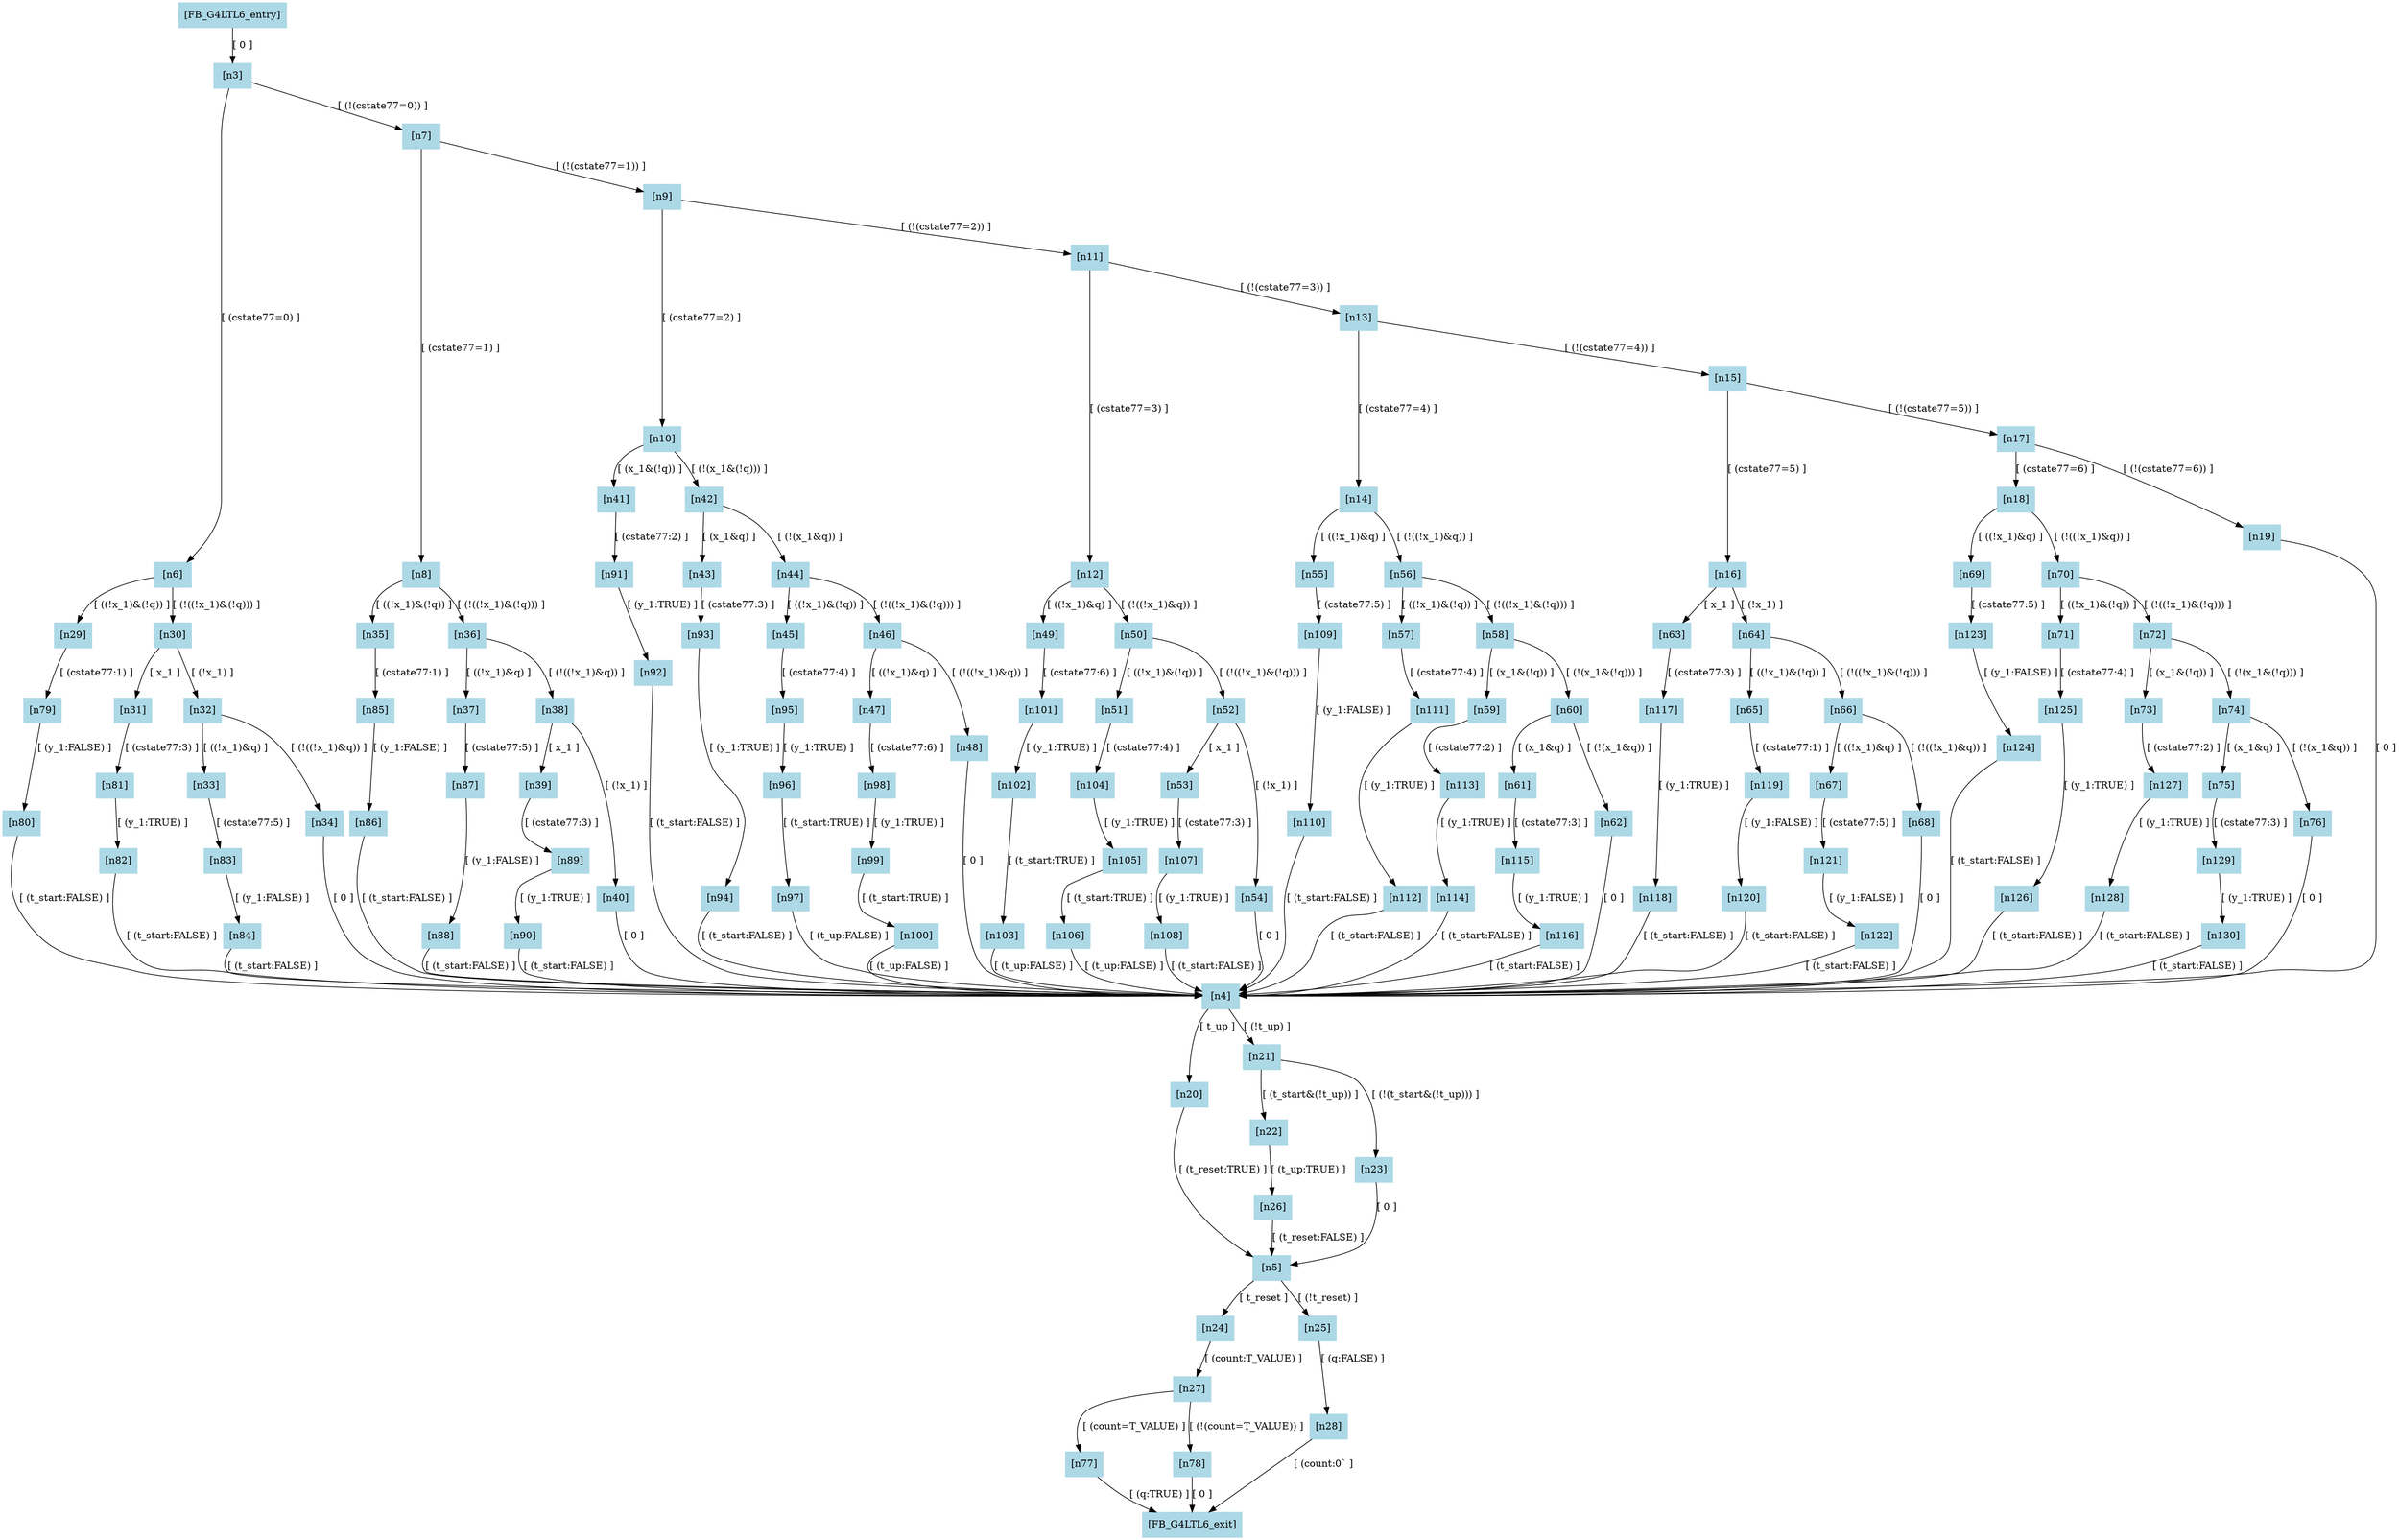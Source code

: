digraph "FB_G4LTL6" {
"[FB_G4LTL6_entry]" [label="[FB_G4LTL6_entry]", color=lightblue,style=filled,shape=box]
"[n3]" [label="[n3]", color=lightblue,style=filled,shape=box]
"[n4]" [label="[n4]", color=lightblue,style=filled,shape=box]
"[n5]" [label="[n5]", color=lightblue,style=filled,shape=box]
"[n6]" [label="[n6]", color=lightblue,style=filled,shape=box]
"[n7]" [label="[n7]", color=lightblue,style=filled,shape=box]
"[n8]" [label="[n8]", color=lightblue,style=filled,shape=box]
"[n9]" [label="[n9]", color=lightblue,style=filled,shape=box]
"[n10]" [label="[n10]", color=lightblue,style=filled,shape=box]
"[n11]" [label="[n11]", color=lightblue,style=filled,shape=box]
"[n12]" [label="[n12]", color=lightblue,style=filled,shape=box]
"[n13]" [label="[n13]", color=lightblue,style=filled,shape=box]
"[n14]" [label="[n14]", color=lightblue,style=filled,shape=box]
"[n15]" [label="[n15]", color=lightblue,style=filled,shape=box]
"[n16]" [label="[n16]", color=lightblue,style=filled,shape=box]
"[n17]" [label="[n17]", color=lightblue,style=filled,shape=box]
"[n18]" [label="[n18]", color=lightblue,style=filled,shape=box]
"[n19]" [label="[n19]", color=lightblue,style=filled,shape=box]
"[n20]" [label="[n20]", color=lightblue,style=filled,shape=box]
"[n21]" [label="[n21]", color=lightblue,style=filled,shape=box]
"[n22]" [label="[n22]", color=lightblue,style=filled,shape=box]
"[n23]" [label="[n23]", color=lightblue,style=filled,shape=box]
"[n24]" [label="[n24]", color=lightblue,style=filled,shape=box]
"[n25]" [label="[n25]", color=lightblue,style=filled,shape=box]
"[n26]" [label="[n26]", color=lightblue,style=filled,shape=box]
"[n27]" [label="[n27]", color=lightblue,style=filled,shape=box]
"[n28]" [label="[n28]", color=lightblue,style=filled,shape=box]
"[n29]" [label="[n29]", color=lightblue,style=filled,shape=box]
"[n30]" [label="[n30]", color=lightblue,style=filled,shape=box]
"[n31]" [label="[n31]", color=lightblue,style=filled,shape=box]
"[n32]" [label="[n32]", color=lightblue,style=filled,shape=box]
"[n33]" [label="[n33]", color=lightblue,style=filled,shape=box]
"[n34]" [label="[n34]", color=lightblue,style=filled,shape=box]
"[n35]" [label="[n35]", color=lightblue,style=filled,shape=box]
"[n36]" [label="[n36]", color=lightblue,style=filled,shape=box]
"[n37]" [label="[n37]", color=lightblue,style=filled,shape=box]
"[n38]" [label="[n38]", color=lightblue,style=filled,shape=box]
"[n39]" [label="[n39]", color=lightblue,style=filled,shape=box]
"[n40]" [label="[n40]", color=lightblue,style=filled,shape=box]
"[n41]" [label="[n41]", color=lightblue,style=filled,shape=box]
"[n42]" [label="[n42]", color=lightblue,style=filled,shape=box]
"[n43]" [label="[n43]", color=lightblue,style=filled,shape=box]
"[n44]" [label="[n44]", color=lightblue,style=filled,shape=box]
"[n45]" [label="[n45]", color=lightblue,style=filled,shape=box]
"[n46]" [label="[n46]", color=lightblue,style=filled,shape=box]
"[n47]" [label="[n47]", color=lightblue,style=filled,shape=box]
"[n48]" [label="[n48]", color=lightblue,style=filled,shape=box]
"[n49]" [label="[n49]", color=lightblue,style=filled,shape=box]
"[n50]" [label="[n50]", color=lightblue,style=filled,shape=box]
"[n51]" [label="[n51]", color=lightblue,style=filled,shape=box]
"[n52]" [label="[n52]", color=lightblue,style=filled,shape=box]
"[n53]" [label="[n53]", color=lightblue,style=filled,shape=box]
"[n54]" [label="[n54]", color=lightblue,style=filled,shape=box]
"[n55]" [label="[n55]", color=lightblue,style=filled,shape=box]
"[n56]" [label="[n56]", color=lightblue,style=filled,shape=box]
"[n57]" [label="[n57]", color=lightblue,style=filled,shape=box]
"[n58]" [label="[n58]", color=lightblue,style=filled,shape=box]
"[n59]" [label="[n59]", color=lightblue,style=filled,shape=box]
"[n60]" [label="[n60]", color=lightblue,style=filled,shape=box]
"[n61]" [label="[n61]", color=lightblue,style=filled,shape=box]
"[n62]" [label="[n62]", color=lightblue,style=filled,shape=box]
"[n63]" [label="[n63]", color=lightblue,style=filled,shape=box]
"[n64]" [label="[n64]", color=lightblue,style=filled,shape=box]
"[n65]" [label="[n65]", color=lightblue,style=filled,shape=box]
"[n66]" [label="[n66]", color=lightblue,style=filled,shape=box]
"[n67]" [label="[n67]", color=lightblue,style=filled,shape=box]
"[n68]" [label="[n68]", color=lightblue,style=filled,shape=box]
"[n69]" [label="[n69]", color=lightblue,style=filled,shape=box]
"[n70]" [label="[n70]", color=lightblue,style=filled,shape=box]
"[n71]" [label="[n71]", color=lightblue,style=filled,shape=box]
"[n72]" [label="[n72]", color=lightblue,style=filled,shape=box]
"[n73]" [label="[n73]", color=lightblue,style=filled,shape=box]
"[n74]" [label="[n74]", color=lightblue,style=filled,shape=box]
"[n75]" [label="[n75]", color=lightblue,style=filled,shape=box]
"[n76]" [label="[n76]", color=lightblue,style=filled,shape=box]
"[n77]" [label="[n77]", color=lightblue,style=filled,shape=box]
"[n78]" [label="[n78]", color=lightblue,style=filled,shape=box]
"[n79]" [label="[n79]", color=lightblue,style=filled,shape=box]
"[n80]" [label="[n80]", color=lightblue,style=filled,shape=box]
"[n81]" [label="[n81]", color=lightblue,style=filled,shape=box]
"[n82]" [label="[n82]", color=lightblue,style=filled,shape=box]
"[n83]" [label="[n83]", color=lightblue,style=filled,shape=box]
"[n84]" [label="[n84]", color=lightblue,style=filled,shape=box]
"[n85]" [label="[n85]", color=lightblue,style=filled,shape=box]
"[n86]" [label="[n86]", color=lightblue,style=filled,shape=box]
"[n87]" [label="[n87]", color=lightblue,style=filled,shape=box]
"[n88]" [label="[n88]", color=lightblue,style=filled,shape=box]
"[n89]" [label="[n89]", color=lightblue,style=filled,shape=box]
"[n90]" [label="[n90]", color=lightblue,style=filled,shape=box]
"[n91]" [label="[n91]", color=lightblue,style=filled,shape=box]
"[n92]" [label="[n92]", color=lightblue,style=filled,shape=box]
"[n93]" [label="[n93]", color=lightblue,style=filled,shape=box]
"[n94]" [label="[n94]", color=lightblue,style=filled,shape=box]
"[n95]" [label="[n95]", color=lightblue,style=filled,shape=box]
"[n96]" [label="[n96]", color=lightblue,style=filled,shape=box]
"[n97]" [label="[n97]", color=lightblue,style=filled,shape=box]
"[n98]" [label="[n98]", color=lightblue,style=filled,shape=box]
"[n99]" [label="[n99]", color=lightblue,style=filled,shape=box]
"[n100]" [label="[n100]", color=lightblue,style=filled,shape=box]
"[n101]" [label="[n101]", color=lightblue,style=filled,shape=box]
"[n102]" [label="[n102]", color=lightblue,style=filled,shape=box]
"[n103]" [label="[n103]", color=lightblue,style=filled,shape=box]
"[n104]" [label="[n104]", color=lightblue,style=filled,shape=box]
"[n105]" [label="[n105]", color=lightblue,style=filled,shape=box]
"[n106]" [label="[n106]", color=lightblue,style=filled,shape=box]
"[n107]" [label="[n107]", color=lightblue,style=filled,shape=box]
"[n108]" [label="[n108]", color=lightblue,style=filled,shape=box]
"[n109]" [label="[n109]", color=lightblue,style=filled,shape=box]
"[n110]" [label="[n110]", color=lightblue,style=filled,shape=box]
"[n111]" [label="[n111]", color=lightblue,style=filled,shape=box]
"[n112]" [label="[n112]", color=lightblue,style=filled,shape=box]
"[n113]" [label="[n113]", color=lightblue,style=filled,shape=box]
"[n114]" [label="[n114]", color=lightblue,style=filled,shape=box]
"[n115]" [label="[n115]", color=lightblue,style=filled,shape=box]
"[n116]" [label="[n116]", color=lightblue,style=filled,shape=box]
"[n117]" [label="[n117]", color=lightblue,style=filled,shape=box]
"[n118]" [label="[n118]", color=lightblue,style=filled,shape=box]
"[n119]" [label="[n119]", color=lightblue,style=filled,shape=box]
"[n120]" [label="[n120]", color=lightblue,style=filled,shape=box]
"[n121]" [label="[n121]", color=lightblue,style=filled,shape=box]
"[n122]" [label="[n122]", color=lightblue,style=filled,shape=box]
"[n123]" [label="[n123]", color=lightblue,style=filled,shape=box]
"[n124]" [label="[n124]", color=lightblue,style=filled,shape=box]
"[n125]" [label="[n125]", color=lightblue,style=filled,shape=box]
"[n126]" [label="[n126]", color=lightblue,style=filled,shape=box]
"[n127]" [label="[n127]", color=lightblue,style=filled,shape=box]
"[n128]" [label="[n128]", color=lightblue,style=filled,shape=box]
"[n129]" [label="[n129]", color=lightblue,style=filled,shape=box]
"[n130]" [label="[n130]", color=lightblue,style=filled,shape=box]
"[FB_G4LTL6_exit]" [label="[FB_G4LTL6_exit]", color=lightblue,style=filled,shape=box]
"[FB_G4LTL6_entry]" -> "[n3]" [label="[ 0 ]",color=black]
"[n3]" -> "[n6]" [label="[ (cstate77=0) ]",color=black]
"[n3]" -> "[n7]" [label="[ (!(cstate77=0)) ]",color=black]
"[n7]" -> "[n8]" [label="[ (cstate77=1) ]",color=black]
"[n7]" -> "[n9]" [label="[ (!(cstate77=1)) ]",color=black]
"[n9]" -> "[n10]" [label="[ (cstate77=2) ]",color=black]
"[n9]" -> "[n11]" [label="[ (!(cstate77=2)) ]",color=black]
"[n11]" -> "[n12]" [label="[ (cstate77=3) ]",color=black]
"[n11]" -> "[n13]" [label="[ (!(cstate77=3)) ]",color=black]
"[n13]" -> "[n14]" [label="[ (cstate77=4) ]",color=black]
"[n13]" -> "[n15]" [label="[ (!(cstate77=4)) ]",color=black]
"[n15]" -> "[n16]" [label="[ (cstate77=5) ]",color=black]
"[n15]" -> "[n17]" [label="[ (!(cstate77=5)) ]",color=black]
"[n17]" -> "[n18]" [label="[ (cstate77=6) ]",color=black]
"[n17]" -> "[n19]" [label="[ (!(cstate77=6)) ]",color=black]
"[n19]" -> "[n4]" [label="[ 0 ]",color=black]
"[n4]" -> "[n20]" [label="[ t_up ]",color=black]
"[n4]" -> "[n21]" [label="[ (!t_up) ]",color=black]
"[n21]" -> "[n22]" [label="[ (t_start&(!t_up)) ]",color=black]
"[n21]" -> "[n23]" [label="[ (!(t_start&(!t_up))) ]",color=black]
"[n23]" -> "[n5]" [label="[ 0 ]",color=black]
"[n5]" -> "[n24]" [label="[ t_reset ]",color=black]
"[n5]" -> "[n25]" [label="[ (!t_reset) ]",color=black]
"[n20]" -> "[n5]" [label="[ (t_reset:TRUE) ]",color=black]
"[n22]" -> "[n26]" [label="[ (t_up:TRUE) ]",color=black]
"[n26]" -> "[n5]" [label="[ (t_reset:FALSE) ]",color=black]
"[n24]" -> "[n27]" [label="[ (count:T_VALUE) ]",color=black]
"[n25]" -> "[n28]" [label="[ (q:FALSE) ]",color=black]
"[n28]" -> "[FB_G4LTL6_exit]" [label="[ (count:0` ]",color=black]
"[n6]" -> "[n29]" [label="[ ((!x_1)&(!q)) ]",color=black]
"[n6]" -> "[n30]" [label="[ (!((!x_1)&(!q))) ]",color=black]
"[n30]" -> "[n31]" [label="[ x_1 ]",color=black]
"[n30]" -> "[n32]" [label="[ (!x_1) ]",color=black]
"[n32]" -> "[n33]" [label="[ ((!x_1)&q) ]",color=black]
"[n32]" -> "[n34]" [label="[ (!((!x_1)&q)) ]",color=black]
"[n34]" -> "[n4]" [label="[ 0 ]",color=black]
"[n8]" -> "[n35]" [label="[ ((!x_1)&(!q)) ]",color=black]
"[n8]" -> "[n36]" [label="[ (!((!x_1)&(!q))) ]",color=black]
"[n36]" -> "[n37]" [label="[ ((!x_1)&q) ]",color=black]
"[n36]" -> "[n38]" [label="[ (!((!x_1)&q)) ]",color=black]
"[n38]" -> "[n39]" [label="[ x_1 ]",color=black]
"[n38]" -> "[n40]" [label="[ (!x_1) ]",color=black]
"[n40]" -> "[n4]" [label="[ 0 ]",color=black]
"[n10]" -> "[n41]" [label="[ (x_1&(!q)) ]",color=black]
"[n10]" -> "[n42]" [label="[ (!(x_1&(!q))) ]",color=black]
"[n42]" -> "[n43]" [label="[ (x_1&q) ]",color=black]
"[n42]" -> "[n44]" [label="[ (!(x_1&q)) ]",color=black]
"[n44]" -> "[n45]" [label="[ ((!x_1)&(!q)) ]",color=black]
"[n44]" -> "[n46]" [label="[ (!((!x_1)&(!q))) ]",color=black]
"[n46]" -> "[n47]" [label="[ ((!x_1)&q) ]",color=black]
"[n46]" -> "[n48]" [label="[ (!((!x_1)&q)) ]",color=black]
"[n48]" -> "[n4]" [label="[ 0 ]",color=black]
"[n12]" -> "[n49]" [label="[ ((!x_1)&q) ]",color=black]
"[n12]" -> "[n50]" [label="[ (!((!x_1)&q)) ]",color=black]
"[n50]" -> "[n51]" [label="[ ((!x_1)&(!q)) ]",color=black]
"[n50]" -> "[n52]" [label="[ (!((!x_1)&(!q))) ]",color=black]
"[n52]" -> "[n53]" [label="[ x_1 ]",color=black]
"[n52]" -> "[n54]" [label="[ (!x_1) ]",color=black]
"[n54]" -> "[n4]" [label="[ 0 ]",color=black]
"[n14]" -> "[n55]" [label="[ ((!x_1)&q) ]",color=black]
"[n14]" -> "[n56]" [label="[ (!((!x_1)&q)) ]",color=black]
"[n56]" -> "[n57]" [label="[ ((!x_1)&(!q)) ]",color=black]
"[n56]" -> "[n58]" [label="[ (!((!x_1)&(!q))) ]",color=black]
"[n58]" -> "[n59]" [label="[ (x_1&(!q)) ]",color=black]
"[n58]" -> "[n60]" [label="[ (!(x_1&(!q))) ]",color=black]
"[n60]" -> "[n61]" [label="[ (x_1&q) ]",color=black]
"[n60]" -> "[n62]" [label="[ (!(x_1&q)) ]",color=black]
"[n62]" -> "[n4]" [label="[ 0 ]",color=black]
"[n16]" -> "[n63]" [label="[ x_1 ]",color=black]
"[n16]" -> "[n64]" [label="[ (!x_1) ]",color=black]
"[n64]" -> "[n65]" [label="[ ((!x_1)&(!q)) ]",color=black]
"[n64]" -> "[n66]" [label="[ (!((!x_1)&(!q))) ]",color=black]
"[n66]" -> "[n67]" [label="[ ((!x_1)&q) ]",color=black]
"[n66]" -> "[n68]" [label="[ (!((!x_1)&q)) ]",color=black]
"[n68]" -> "[n4]" [label="[ 0 ]",color=black]
"[n18]" -> "[n69]" [label="[ ((!x_1)&q) ]",color=black]
"[n18]" -> "[n70]" [label="[ (!((!x_1)&q)) ]",color=black]
"[n70]" -> "[n71]" [label="[ ((!x_1)&(!q)) ]",color=black]
"[n70]" -> "[n72]" [label="[ (!((!x_1)&(!q))) ]",color=black]
"[n72]" -> "[n73]" [label="[ (x_1&(!q)) ]",color=black]
"[n72]" -> "[n74]" [label="[ (!(x_1&(!q))) ]",color=black]
"[n74]" -> "[n75]" [label="[ (x_1&q) ]",color=black]
"[n74]" -> "[n76]" [label="[ (!(x_1&q)) ]",color=black]
"[n76]" -> "[n4]" [label="[ 0 ]",color=black]
"[n27]" -> "[n77]" [label="[ (count=T_VALUE) ]",color=black]
"[n27]" -> "[n78]" [label="[ (!(count=T_VALUE)) ]",color=black]
"[n78]" -> "[FB_G4LTL6_exit]" [label="[ 0 ]",color=black]
"[n29]" -> "[n79]" [label="[ (cstate77:1) ]",color=black]
"[n79]" -> "[n80]" [label="[ (y_1:FALSE) ]",color=black]
"[n80]" -> "[n4]" [label="[ (t_start:FALSE) ]",color=black]
"[n31]" -> "[n81]" [label="[ (cstate77:3) ]",color=black]
"[n81]" -> "[n82]" [label="[ (y_1:TRUE) ]",color=black]
"[n82]" -> "[n4]" [label="[ (t_start:FALSE) ]",color=black]
"[n33]" -> "[n83]" [label="[ (cstate77:5) ]",color=black]
"[n83]" -> "[n84]" [label="[ (y_1:FALSE) ]",color=black]
"[n84]" -> "[n4]" [label="[ (t_start:FALSE) ]",color=black]
"[n35]" -> "[n85]" [label="[ (cstate77:1) ]",color=black]
"[n85]" -> "[n86]" [label="[ (y_1:FALSE) ]",color=black]
"[n86]" -> "[n4]" [label="[ (t_start:FALSE) ]",color=black]
"[n37]" -> "[n87]" [label="[ (cstate77:5) ]",color=black]
"[n87]" -> "[n88]" [label="[ (y_1:FALSE) ]",color=black]
"[n88]" -> "[n4]" [label="[ (t_start:FALSE) ]",color=black]
"[n39]" -> "[n89]" [label="[ (cstate77:3) ]",color=black]
"[n89]" -> "[n90]" [label="[ (y_1:TRUE) ]",color=black]
"[n90]" -> "[n4]" [label="[ (t_start:FALSE) ]",color=black]
"[n41]" -> "[n91]" [label="[ (cstate77:2) ]",color=black]
"[n91]" -> "[n92]" [label="[ (y_1:TRUE) ]",color=black]
"[n92]" -> "[n4]" [label="[ (t_start:FALSE) ]",color=black]
"[n43]" -> "[n93]" [label="[ (cstate77:3) ]",color=black]
"[n93]" -> "[n94]" [label="[ (y_1:TRUE) ]",color=black]
"[n94]" -> "[n4]" [label="[ (t_start:FALSE) ]",color=black]
"[n45]" -> "[n95]" [label="[ (cstate77:4) ]",color=black]
"[n95]" -> "[n96]" [label="[ (y_1:TRUE) ]",color=black]
"[n96]" -> "[n97]" [label="[ (t_start:TRUE) ]",color=black]
"[n97]" -> "[n4]" [label="[ (t_up:FALSE) ]",color=black]
"[n47]" -> "[n98]" [label="[ (cstate77:6) ]",color=black]
"[n98]" -> "[n99]" [label="[ (y_1:TRUE) ]",color=black]
"[n99]" -> "[n100]" [label="[ (t_start:TRUE) ]",color=black]
"[n100]" -> "[n4]" [label="[ (t_up:FALSE) ]",color=black]
"[n49]" -> "[n101]" [label="[ (cstate77:6) ]",color=black]
"[n101]" -> "[n102]" [label="[ (y_1:TRUE) ]",color=black]
"[n102]" -> "[n103]" [label="[ (t_start:TRUE) ]",color=black]
"[n103]" -> "[n4]" [label="[ (t_up:FALSE) ]",color=black]
"[n51]" -> "[n104]" [label="[ (cstate77:4) ]",color=black]
"[n104]" -> "[n105]" [label="[ (y_1:TRUE) ]",color=black]
"[n105]" -> "[n106]" [label="[ (t_start:TRUE) ]",color=black]
"[n106]" -> "[n4]" [label="[ (t_up:FALSE) ]",color=black]
"[n53]" -> "[n107]" [label="[ (cstate77:3) ]",color=black]
"[n107]" -> "[n108]" [label="[ (y_1:TRUE) ]",color=black]
"[n108]" -> "[n4]" [label="[ (t_start:FALSE) ]",color=black]
"[n55]" -> "[n109]" [label="[ (cstate77:5) ]",color=black]
"[n109]" -> "[n110]" [label="[ (y_1:FALSE) ]",color=black]
"[n110]" -> "[n4]" [label="[ (t_start:FALSE) ]",color=black]
"[n57]" -> "[n111]" [label="[ (cstate77:4) ]",color=black]
"[n111]" -> "[n112]" [label="[ (y_1:TRUE) ]",color=black]
"[n112]" -> "[n4]" [label="[ (t_start:FALSE) ]",color=black]
"[n59]" -> "[n113]" [label="[ (cstate77:2) ]",color=black]
"[n113]" -> "[n114]" [label="[ (y_1:TRUE) ]",color=black]
"[n114]" -> "[n4]" [label="[ (t_start:FALSE) ]",color=black]
"[n61]" -> "[n115]" [label="[ (cstate77:3) ]",color=black]
"[n115]" -> "[n116]" [label="[ (y_1:TRUE) ]",color=black]
"[n116]" -> "[n4]" [label="[ (t_start:FALSE) ]",color=black]
"[n63]" -> "[n117]" [label="[ (cstate77:3) ]",color=black]
"[n117]" -> "[n118]" [label="[ (y_1:TRUE) ]",color=black]
"[n118]" -> "[n4]" [label="[ (t_start:FALSE) ]",color=black]
"[n65]" -> "[n119]" [label="[ (cstate77:1) ]",color=black]
"[n119]" -> "[n120]" [label="[ (y_1:FALSE) ]",color=black]
"[n120]" -> "[n4]" [label="[ (t_start:FALSE) ]",color=black]
"[n67]" -> "[n121]" [label="[ (cstate77:5) ]",color=black]
"[n121]" -> "[n122]" [label="[ (y_1:FALSE) ]",color=black]
"[n122]" -> "[n4]" [label="[ (t_start:FALSE) ]",color=black]
"[n69]" -> "[n123]" [label="[ (cstate77:5) ]",color=black]
"[n123]" -> "[n124]" [label="[ (y_1:FALSE) ]",color=black]
"[n124]" -> "[n4]" [label="[ (t_start:FALSE) ]",color=black]
"[n71]" -> "[n125]" [label="[ (cstate77:4) ]",color=black]
"[n125]" -> "[n126]" [label="[ (y_1:TRUE) ]",color=black]
"[n126]" -> "[n4]" [label="[ (t_start:FALSE) ]",color=black]
"[n73]" -> "[n127]" [label="[ (cstate77:2) ]",color=black]
"[n127]" -> "[n128]" [label="[ (y_1:TRUE) ]",color=black]
"[n128]" -> "[n4]" [label="[ (t_start:FALSE) ]",color=black]
"[n75]" -> "[n129]" [label="[ (cstate77:3) ]",color=black]
"[n129]" -> "[n130]" [label="[ (y_1:TRUE) ]",color=black]
"[n130]" -> "[n4]" [label="[ (t_start:FALSE) ]",color=black]
"[n77]" -> "[FB_G4LTL6_exit]" [label="[ (q:TRUE) ]",color=black]
}
